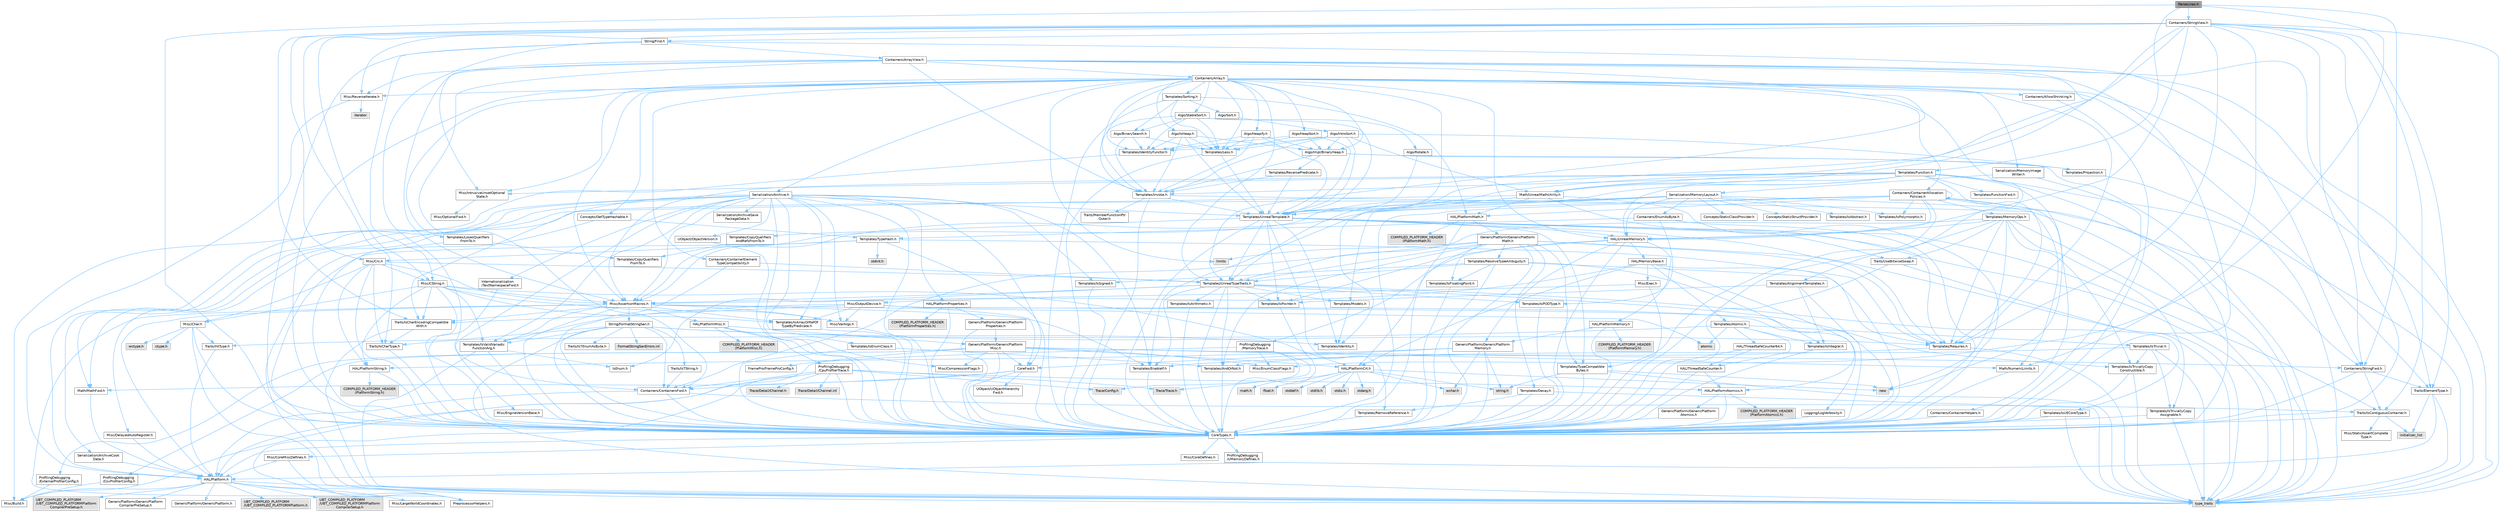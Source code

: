 digraph "ParseLines.h"
{
 // INTERACTIVE_SVG=YES
 // LATEX_PDF_SIZE
  bgcolor="transparent";
  edge [fontname=Helvetica,fontsize=10,labelfontname=Helvetica,labelfontsize=10];
  node [fontname=Helvetica,fontsize=10,shape=box,height=0.2,width=0.4];
  Node1 [id="Node000001",label="ParseLines.h",height=0.2,width=0.4,color="gray40", fillcolor="grey60", style="filled", fontcolor="black",tooltip=" "];
  Node1 -> Node2 [id="edge1_Node000001_Node000002",color="steelblue1",style="solid",tooltip=" "];
  Node2 [id="Node000002",label="Containers/StringFwd.h",height=0.2,width=0.4,color="grey40", fillcolor="white", style="filled",URL="$df/d37/StringFwd_8h.html",tooltip=" "];
  Node2 -> Node3 [id="edge2_Node000002_Node000003",color="steelblue1",style="solid",tooltip=" "];
  Node3 [id="Node000003",label="CoreTypes.h",height=0.2,width=0.4,color="grey40", fillcolor="white", style="filled",URL="$dc/dec/CoreTypes_8h.html",tooltip=" "];
  Node3 -> Node4 [id="edge3_Node000003_Node000004",color="steelblue1",style="solid",tooltip=" "];
  Node4 [id="Node000004",label="HAL/Platform.h",height=0.2,width=0.4,color="grey40", fillcolor="white", style="filled",URL="$d9/dd0/Platform_8h.html",tooltip=" "];
  Node4 -> Node5 [id="edge4_Node000004_Node000005",color="steelblue1",style="solid",tooltip=" "];
  Node5 [id="Node000005",label="Misc/Build.h",height=0.2,width=0.4,color="grey40", fillcolor="white", style="filled",URL="$d3/dbb/Build_8h.html",tooltip=" "];
  Node4 -> Node6 [id="edge5_Node000004_Node000006",color="steelblue1",style="solid",tooltip=" "];
  Node6 [id="Node000006",label="Misc/LargeWorldCoordinates.h",height=0.2,width=0.4,color="grey40", fillcolor="white", style="filled",URL="$d2/dcb/LargeWorldCoordinates_8h.html",tooltip=" "];
  Node4 -> Node7 [id="edge6_Node000004_Node000007",color="steelblue1",style="solid",tooltip=" "];
  Node7 [id="Node000007",label="type_traits",height=0.2,width=0.4,color="grey60", fillcolor="#E0E0E0", style="filled",tooltip=" "];
  Node4 -> Node8 [id="edge7_Node000004_Node000008",color="steelblue1",style="solid",tooltip=" "];
  Node8 [id="Node000008",label="PreprocessorHelpers.h",height=0.2,width=0.4,color="grey40", fillcolor="white", style="filled",URL="$db/ddb/PreprocessorHelpers_8h.html",tooltip=" "];
  Node4 -> Node9 [id="edge8_Node000004_Node000009",color="steelblue1",style="solid",tooltip=" "];
  Node9 [id="Node000009",label="UBT_COMPILED_PLATFORM\l/UBT_COMPILED_PLATFORMPlatform\lCompilerPreSetup.h",height=0.2,width=0.4,color="grey60", fillcolor="#E0E0E0", style="filled",tooltip=" "];
  Node4 -> Node10 [id="edge9_Node000004_Node000010",color="steelblue1",style="solid",tooltip=" "];
  Node10 [id="Node000010",label="GenericPlatform/GenericPlatform\lCompilerPreSetup.h",height=0.2,width=0.4,color="grey40", fillcolor="white", style="filled",URL="$d9/dc8/GenericPlatformCompilerPreSetup_8h.html",tooltip=" "];
  Node4 -> Node11 [id="edge10_Node000004_Node000011",color="steelblue1",style="solid",tooltip=" "];
  Node11 [id="Node000011",label="GenericPlatform/GenericPlatform.h",height=0.2,width=0.4,color="grey40", fillcolor="white", style="filled",URL="$d6/d84/GenericPlatform_8h.html",tooltip=" "];
  Node4 -> Node12 [id="edge11_Node000004_Node000012",color="steelblue1",style="solid",tooltip=" "];
  Node12 [id="Node000012",label="UBT_COMPILED_PLATFORM\l/UBT_COMPILED_PLATFORMPlatform.h",height=0.2,width=0.4,color="grey60", fillcolor="#E0E0E0", style="filled",tooltip=" "];
  Node4 -> Node13 [id="edge12_Node000004_Node000013",color="steelblue1",style="solid",tooltip=" "];
  Node13 [id="Node000013",label="UBT_COMPILED_PLATFORM\l/UBT_COMPILED_PLATFORMPlatform\lCompilerSetup.h",height=0.2,width=0.4,color="grey60", fillcolor="#E0E0E0", style="filled",tooltip=" "];
  Node3 -> Node14 [id="edge13_Node000003_Node000014",color="steelblue1",style="solid",tooltip=" "];
  Node14 [id="Node000014",label="ProfilingDebugging\l/UMemoryDefines.h",height=0.2,width=0.4,color="grey40", fillcolor="white", style="filled",URL="$d2/da2/UMemoryDefines_8h.html",tooltip=" "];
  Node3 -> Node15 [id="edge14_Node000003_Node000015",color="steelblue1",style="solid",tooltip=" "];
  Node15 [id="Node000015",label="Misc/CoreMiscDefines.h",height=0.2,width=0.4,color="grey40", fillcolor="white", style="filled",URL="$da/d38/CoreMiscDefines_8h.html",tooltip=" "];
  Node15 -> Node4 [id="edge15_Node000015_Node000004",color="steelblue1",style="solid",tooltip=" "];
  Node15 -> Node8 [id="edge16_Node000015_Node000008",color="steelblue1",style="solid",tooltip=" "];
  Node3 -> Node16 [id="edge17_Node000003_Node000016",color="steelblue1",style="solid",tooltip=" "];
  Node16 [id="Node000016",label="Misc/CoreDefines.h",height=0.2,width=0.4,color="grey40", fillcolor="white", style="filled",URL="$d3/dd2/CoreDefines_8h.html",tooltip=" "];
  Node2 -> Node17 [id="edge18_Node000002_Node000017",color="steelblue1",style="solid",tooltip=" "];
  Node17 [id="Node000017",label="Traits/ElementType.h",height=0.2,width=0.4,color="grey40", fillcolor="white", style="filled",URL="$d5/d4f/ElementType_8h.html",tooltip=" "];
  Node17 -> Node4 [id="edge19_Node000017_Node000004",color="steelblue1",style="solid",tooltip=" "];
  Node17 -> Node18 [id="edge20_Node000017_Node000018",color="steelblue1",style="solid",tooltip=" "];
  Node18 [id="Node000018",label="initializer_list",height=0.2,width=0.4,color="grey60", fillcolor="#E0E0E0", style="filled",tooltip=" "];
  Node17 -> Node7 [id="edge21_Node000017_Node000007",color="steelblue1",style="solid",tooltip=" "];
  Node2 -> Node19 [id="edge22_Node000002_Node000019",color="steelblue1",style="solid",tooltip=" "];
  Node19 [id="Node000019",label="Traits/IsContiguousContainer.h",height=0.2,width=0.4,color="grey40", fillcolor="white", style="filled",URL="$d5/d3c/IsContiguousContainer_8h.html",tooltip=" "];
  Node19 -> Node3 [id="edge23_Node000019_Node000003",color="steelblue1",style="solid",tooltip=" "];
  Node19 -> Node20 [id="edge24_Node000019_Node000020",color="steelblue1",style="solid",tooltip=" "];
  Node20 [id="Node000020",label="Misc/StaticAssertComplete\lType.h",height=0.2,width=0.4,color="grey40", fillcolor="white", style="filled",URL="$d5/d4e/StaticAssertCompleteType_8h.html",tooltip=" "];
  Node19 -> Node18 [id="edge25_Node000019_Node000018",color="steelblue1",style="solid",tooltip=" "];
  Node1 -> Node21 [id="edge26_Node000001_Node000021",color="steelblue1",style="solid",tooltip=" "];
  Node21 [id="Node000021",label="Containers/StringView.h",height=0.2,width=0.4,color="grey40", fillcolor="white", style="filled",URL="$dd/dea/StringView_8h.html",tooltip=" "];
  Node21 -> Node3 [id="edge27_Node000021_Node000003",color="steelblue1",style="solid",tooltip=" "];
  Node21 -> Node2 [id="edge28_Node000021_Node000002",color="steelblue1",style="solid",tooltip=" "];
  Node21 -> Node22 [id="edge29_Node000021_Node000022",color="steelblue1",style="solid",tooltip=" "];
  Node22 [id="Node000022",label="HAL/UnrealMemory.h",height=0.2,width=0.4,color="grey40", fillcolor="white", style="filled",URL="$d9/d96/UnrealMemory_8h.html",tooltip=" "];
  Node22 -> Node3 [id="edge30_Node000022_Node000003",color="steelblue1",style="solid",tooltip=" "];
  Node22 -> Node23 [id="edge31_Node000022_Node000023",color="steelblue1",style="solid",tooltip=" "];
  Node23 [id="Node000023",label="GenericPlatform/GenericPlatform\lMemory.h",height=0.2,width=0.4,color="grey40", fillcolor="white", style="filled",URL="$dd/d22/GenericPlatformMemory_8h.html",tooltip=" "];
  Node23 -> Node24 [id="edge32_Node000023_Node000024",color="steelblue1",style="solid",tooltip=" "];
  Node24 [id="Node000024",label="CoreFwd.h",height=0.2,width=0.4,color="grey40", fillcolor="white", style="filled",URL="$d1/d1e/CoreFwd_8h.html",tooltip=" "];
  Node24 -> Node3 [id="edge33_Node000024_Node000003",color="steelblue1",style="solid",tooltip=" "];
  Node24 -> Node25 [id="edge34_Node000024_Node000025",color="steelblue1",style="solid",tooltip=" "];
  Node25 [id="Node000025",label="Containers/ContainersFwd.h",height=0.2,width=0.4,color="grey40", fillcolor="white", style="filled",URL="$d4/d0a/ContainersFwd_8h.html",tooltip=" "];
  Node25 -> Node4 [id="edge35_Node000025_Node000004",color="steelblue1",style="solid",tooltip=" "];
  Node25 -> Node3 [id="edge36_Node000025_Node000003",color="steelblue1",style="solid",tooltip=" "];
  Node25 -> Node19 [id="edge37_Node000025_Node000019",color="steelblue1",style="solid",tooltip=" "];
  Node24 -> Node26 [id="edge38_Node000024_Node000026",color="steelblue1",style="solid",tooltip=" "];
  Node26 [id="Node000026",label="Math/MathFwd.h",height=0.2,width=0.4,color="grey40", fillcolor="white", style="filled",URL="$d2/d10/MathFwd_8h.html",tooltip=" "];
  Node26 -> Node4 [id="edge39_Node000026_Node000004",color="steelblue1",style="solid",tooltip=" "];
  Node24 -> Node27 [id="edge40_Node000024_Node000027",color="steelblue1",style="solid",tooltip=" "];
  Node27 [id="Node000027",label="UObject/UObjectHierarchy\lFwd.h",height=0.2,width=0.4,color="grey40", fillcolor="white", style="filled",URL="$d3/d13/UObjectHierarchyFwd_8h.html",tooltip=" "];
  Node23 -> Node3 [id="edge41_Node000023_Node000003",color="steelblue1",style="solid",tooltip=" "];
  Node23 -> Node28 [id="edge42_Node000023_Node000028",color="steelblue1",style="solid",tooltip=" "];
  Node28 [id="Node000028",label="HAL/PlatformString.h",height=0.2,width=0.4,color="grey40", fillcolor="white", style="filled",URL="$db/db5/PlatformString_8h.html",tooltip=" "];
  Node28 -> Node3 [id="edge43_Node000028_Node000003",color="steelblue1",style="solid",tooltip=" "];
  Node28 -> Node29 [id="edge44_Node000028_Node000029",color="steelblue1",style="solid",tooltip=" "];
  Node29 [id="Node000029",label="COMPILED_PLATFORM_HEADER\l(PlatformString.h)",height=0.2,width=0.4,color="grey60", fillcolor="#E0E0E0", style="filled",tooltip=" "];
  Node23 -> Node30 [id="edge45_Node000023_Node000030",color="steelblue1",style="solid",tooltip=" "];
  Node30 [id="Node000030",label="string.h",height=0.2,width=0.4,color="grey60", fillcolor="#E0E0E0", style="filled",tooltip=" "];
  Node23 -> Node31 [id="edge46_Node000023_Node000031",color="steelblue1",style="solid",tooltip=" "];
  Node31 [id="Node000031",label="wchar.h",height=0.2,width=0.4,color="grey60", fillcolor="#E0E0E0", style="filled",tooltip=" "];
  Node22 -> Node32 [id="edge47_Node000022_Node000032",color="steelblue1",style="solid",tooltip=" "];
  Node32 [id="Node000032",label="HAL/MemoryBase.h",height=0.2,width=0.4,color="grey40", fillcolor="white", style="filled",URL="$d6/d9f/MemoryBase_8h.html",tooltip=" "];
  Node32 -> Node3 [id="edge48_Node000032_Node000003",color="steelblue1",style="solid",tooltip=" "];
  Node32 -> Node33 [id="edge49_Node000032_Node000033",color="steelblue1",style="solid",tooltip=" "];
  Node33 [id="Node000033",label="HAL/PlatformAtomics.h",height=0.2,width=0.4,color="grey40", fillcolor="white", style="filled",URL="$d3/d36/PlatformAtomics_8h.html",tooltip=" "];
  Node33 -> Node3 [id="edge50_Node000033_Node000003",color="steelblue1",style="solid",tooltip=" "];
  Node33 -> Node34 [id="edge51_Node000033_Node000034",color="steelblue1",style="solid",tooltip=" "];
  Node34 [id="Node000034",label="GenericPlatform/GenericPlatform\lAtomics.h",height=0.2,width=0.4,color="grey40", fillcolor="white", style="filled",URL="$da/d72/GenericPlatformAtomics_8h.html",tooltip=" "];
  Node34 -> Node3 [id="edge52_Node000034_Node000003",color="steelblue1",style="solid",tooltip=" "];
  Node33 -> Node35 [id="edge53_Node000033_Node000035",color="steelblue1",style="solid",tooltip=" "];
  Node35 [id="Node000035",label="COMPILED_PLATFORM_HEADER\l(PlatformAtomics.h)",height=0.2,width=0.4,color="grey60", fillcolor="#E0E0E0", style="filled",tooltip=" "];
  Node32 -> Node36 [id="edge54_Node000032_Node000036",color="steelblue1",style="solid",tooltip=" "];
  Node36 [id="Node000036",label="HAL/PlatformCrt.h",height=0.2,width=0.4,color="grey40", fillcolor="white", style="filled",URL="$d8/d75/PlatformCrt_8h.html",tooltip=" "];
  Node36 -> Node37 [id="edge55_Node000036_Node000037",color="steelblue1",style="solid",tooltip=" "];
  Node37 [id="Node000037",label="new",height=0.2,width=0.4,color="grey60", fillcolor="#E0E0E0", style="filled",tooltip=" "];
  Node36 -> Node31 [id="edge56_Node000036_Node000031",color="steelblue1",style="solid",tooltip=" "];
  Node36 -> Node38 [id="edge57_Node000036_Node000038",color="steelblue1",style="solid",tooltip=" "];
  Node38 [id="Node000038",label="stddef.h",height=0.2,width=0.4,color="grey60", fillcolor="#E0E0E0", style="filled",tooltip=" "];
  Node36 -> Node39 [id="edge58_Node000036_Node000039",color="steelblue1",style="solid",tooltip=" "];
  Node39 [id="Node000039",label="stdlib.h",height=0.2,width=0.4,color="grey60", fillcolor="#E0E0E0", style="filled",tooltip=" "];
  Node36 -> Node40 [id="edge59_Node000036_Node000040",color="steelblue1",style="solid",tooltip=" "];
  Node40 [id="Node000040",label="stdio.h",height=0.2,width=0.4,color="grey60", fillcolor="#E0E0E0", style="filled",tooltip=" "];
  Node36 -> Node41 [id="edge60_Node000036_Node000041",color="steelblue1",style="solid",tooltip=" "];
  Node41 [id="Node000041",label="stdarg.h",height=0.2,width=0.4,color="grey60", fillcolor="#E0E0E0", style="filled",tooltip=" "];
  Node36 -> Node42 [id="edge61_Node000036_Node000042",color="steelblue1",style="solid",tooltip=" "];
  Node42 [id="Node000042",label="math.h",height=0.2,width=0.4,color="grey60", fillcolor="#E0E0E0", style="filled",tooltip=" "];
  Node36 -> Node43 [id="edge62_Node000036_Node000043",color="steelblue1",style="solid",tooltip=" "];
  Node43 [id="Node000043",label="float.h",height=0.2,width=0.4,color="grey60", fillcolor="#E0E0E0", style="filled",tooltip=" "];
  Node36 -> Node30 [id="edge63_Node000036_Node000030",color="steelblue1",style="solid",tooltip=" "];
  Node32 -> Node44 [id="edge64_Node000032_Node000044",color="steelblue1",style="solid",tooltip=" "];
  Node44 [id="Node000044",label="Misc/Exec.h",height=0.2,width=0.4,color="grey40", fillcolor="white", style="filled",URL="$de/ddb/Exec_8h.html",tooltip=" "];
  Node44 -> Node3 [id="edge65_Node000044_Node000003",color="steelblue1",style="solid",tooltip=" "];
  Node44 -> Node45 [id="edge66_Node000044_Node000045",color="steelblue1",style="solid",tooltip=" "];
  Node45 [id="Node000045",label="Misc/AssertionMacros.h",height=0.2,width=0.4,color="grey40", fillcolor="white", style="filled",URL="$d0/dfa/AssertionMacros_8h.html",tooltip=" "];
  Node45 -> Node3 [id="edge67_Node000045_Node000003",color="steelblue1",style="solid",tooltip=" "];
  Node45 -> Node4 [id="edge68_Node000045_Node000004",color="steelblue1",style="solid",tooltip=" "];
  Node45 -> Node46 [id="edge69_Node000045_Node000046",color="steelblue1",style="solid",tooltip=" "];
  Node46 [id="Node000046",label="HAL/PlatformMisc.h",height=0.2,width=0.4,color="grey40", fillcolor="white", style="filled",URL="$d0/df5/PlatformMisc_8h.html",tooltip=" "];
  Node46 -> Node3 [id="edge70_Node000046_Node000003",color="steelblue1",style="solid",tooltip=" "];
  Node46 -> Node47 [id="edge71_Node000046_Node000047",color="steelblue1",style="solid",tooltip=" "];
  Node47 [id="Node000047",label="GenericPlatform/GenericPlatform\lMisc.h",height=0.2,width=0.4,color="grey40", fillcolor="white", style="filled",URL="$db/d9a/GenericPlatformMisc_8h.html",tooltip=" "];
  Node47 -> Node2 [id="edge72_Node000047_Node000002",color="steelblue1",style="solid",tooltip=" "];
  Node47 -> Node24 [id="edge73_Node000047_Node000024",color="steelblue1",style="solid",tooltip=" "];
  Node47 -> Node3 [id="edge74_Node000047_Node000003",color="steelblue1",style="solid",tooltip=" "];
  Node47 -> Node48 [id="edge75_Node000047_Node000048",color="steelblue1",style="solid",tooltip=" "];
  Node48 [id="Node000048",label="FramePro/FrameProConfig.h",height=0.2,width=0.4,color="grey40", fillcolor="white", style="filled",URL="$d7/d90/FrameProConfig_8h.html",tooltip=" "];
  Node47 -> Node36 [id="edge76_Node000047_Node000036",color="steelblue1",style="solid",tooltip=" "];
  Node47 -> Node49 [id="edge77_Node000047_Node000049",color="steelblue1",style="solid",tooltip=" "];
  Node49 [id="Node000049",label="Math/NumericLimits.h",height=0.2,width=0.4,color="grey40", fillcolor="white", style="filled",URL="$df/d1b/NumericLimits_8h.html",tooltip=" "];
  Node49 -> Node3 [id="edge78_Node000049_Node000003",color="steelblue1",style="solid",tooltip=" "];
  Node47 -> Node50 [id="edge79_Node000047_Node000050",color="steelblue1",style="solid",tooltip=" "];
  Node50 [id="Node000050",label="Misc/CompressionFlags.h",height=0.2,width=0.4,color="grey40", fillcolor="white", style="filled",URL="$d9/d76/CompressionFlags_8h.html",tooltip=" "];
  Node47 -> Node51 [id="edge80_Node000047_Node000051",color="steelblue1",style="solid",tooltip=" "];
  Node51 [id="Node000051",label="Misc/EnumClassFlags.h",height=0.2,width=0.4,color="grey40", fillcolor="white", style="filled",URL="$d8/de7/EnumClassFlags_8h.html",tooltip=" "];
  Node47 -> Node52 [id="edge81_Node000047_Node000052",color="steelblue1",style="solid",tooltip=" "];
  Node52 [id="Node000052",label="ProfilingDebugging\l/CsvProfilerConfig.h",height=0.2,width=0.4,color="grey40", fillcolor="white", style="filled",URL="$d3/d88/CsvProfilerConfig_8h.html",tooltip=" "];
  Node52 -> Node5 [id="edge82_Node000052_Node000005",color="steelblue1",style="solid",tooltip=" "];
  Node47 -> Node53 [id="edge83_Node000047_Node000053",color="steelblue1",style="solid",tooltip=" "];
  Node53 [id="Node000053",label="ProfilingDebugging\l/ExternalProfilerConfig.h",height=0.2,width=0.4,color="grey40", fillcolor="white", style="filled",URL="$d3/dbb/ExternalProfilerConfig_8h.html",tooltip=" "];
  Node53 -> Node5 [id="edge84_Node000053_Node000005",color="steelblue1",style="solid",tooltip=" "];
  Node46 -> Node54 [id="edge85_Node000046_Node000054",color="steelblue1",style="solid",tooltip=" "];
  Node54 [id="Node000054",label="COMPILED_PLATFORM_HEADER\l(PlatformMisc.h)",height=0.2,width=0.4,color="grey60", fillcolor="#E0E0E0", style="filled",tooltip=" "];
  Node46 -> Node55 [id="edge86_Node000046_Node000055",color="steelblue1",style="solid",tooltip=" "];
  Node55 [id="Node000055",label="ProfilingDebugging\l/CpuProfilerTrace.h",height=0.2,width=0.4,color="grey40", fillcolor="white", style="filled",URL="$da/dcb/CpuProfilerTrace_8h.html",tooltip=" "];
  Node55 -> Node3 [id="edge87_Node000055_Node000003",color="steelblue1",style="solid",tooltip=" "];
  Node55 -> Node25 [id="edge88_Node000055_Node000025",color="steelblue1",style="solid",tooltip=" "];
  Node55 -> Node33 [id="edge89_Node000055_Node000033",color="steelblue1",style="solid",tooltip=" "];
  Node55 -> Node8 [id="edge90_Node000055_Node000008",color="steelblue1",style="solid",tooltip=" "];
  Node55 -> Node5 [id="edge91_Node000055_Node000005",color="steelblue1",style="solid",tooltip=" "];
  Node55 -> Node56 [id="edge92_Node000055_Node000056",color="steelblue1",style="solid",tooltip=" "];
  Node56 [id="Node000056",label="Trace/Config.h",height=0.2,width=0.4,color="grey60", fillcolor="#E0E0E0", style="filled",tooltip=" "];
  Node55 -> Node57 [id="edge93_Node000055_Node000057",color="steelblue1",style="solid",tooltip=" "];
  Node57 [id="Node000057",label="Trace/Detail/Channel.h",height=0.2,width=0.4,color="grey60", fillcolor="#E0E0E0", style="filled",tooltip=" "];
  Node55 -> Node58 [id="edge94_Node000055_Node000058",color="steelblue1",style="solid",tooltip=" "];
  Node58 [id="Node000058",label="Trace/Detail/Channel.inl",height=0.2,width=0.4,color="grey60", fillcolor="#E0E0E0", style="filled",tooltip=" "];
  Node55 -> Node59 [id="edge95_Node000055_Node000059",color="steelblue1",style="solid",tooltip=" "];
  Node59 [id="Node000059",label="Trace/Trace.h",height=0.2,width=0.4,color="grey60", fillcolor="#E0E0E0", style="filled",tooltip=" "];
  Node45 -> Node8 [id="edge96_Node000045_Node000008",color="steelblue1",style="solid",tooltip=" "];
  Node45 -> Node60 [id="edge97_Node000045_Node000060",color="steelblue1",style="solid",tooltip=" "];
  Node60 [id="Node000060",label="Templates/EnableIf.h",height=0.2,width=0.4,color="grey40", fillcolor="white", style="filled",URL="$d7/d60/EnableIf_8h.html",tooltip=" "];
  Node60 -> Node3 [id="edge98_Node000060_Node000003",color="steelblue1",style="solid",tooltip=" "];
  Node45 -> Node61 [id="edge99_Node000045_Node000061",color="steelblue1",style="solid",tooltip=" "];
  Node61 [id="Node000061",label="Templates/IsArrayOrRefOf\lTypeByPredicate.h",height=0.2,width=0.4,color="grey40", fillcolor="white", style="filled",URL="$d6/da1/IsArrayOrRefOfTypeByPredicate_8h.html",tooltip=" "];
  Node61 -> Node3 [id="edge100_Node000061_Node000003",color="steelblue1",style="solid",tooltip=" "];
  Node45 -> Node62 [id="edge101_Node000045_Node000062",color="steelblue1",style="solid",tooltip=" "];
  Node62 [id="Node000062",label="Templates/IsValidVariadic\lFunctionArg.h",height=0.2,width=0.4,color="grey40", fillcolor="white", style="filled",URL="$d0/dc8/IsValidVariadicFunctionArg_8h.html",tooltip=" "];
  Node62 -> Node3 [id="edge102_Node000062_Node000003",color="steelblue1",style="solid",tooltip=" "];
  Node62 -> Node63 [id="edge103_Node000062_Node000063",color="steelblue1",style="solid",tooltip=" "];
  Node63 [id="Node000063",label="IsEnum.h",height=0.2,width=0.4,color="grey40", fillcolor="white", style="filled",URL="$d4/de5/IsEnum_8h.html",tooltip=" "];
  Node62 -> Node7 [id="edge104_Node000062_Node000007",color="steelblue1",style="solid",tooltip=" "];
  Node45 -> Node64 [id="edge105_Node000045_Node000064",color="steelblue1",style="solid",tooltip=" "];
  Node64 [id="Node000064",label="Traits/IsCharEncodingCompatible\lWith.h",height=0.2,width=0.4,color="grey40", fillcolor="white", style="filled",URL="$df/dd1/IsCharEncodingCompatibleWith_8h.html",tooltip=" "];
  Node64 -> Node7 [id="edge106_Node000064_Node000007",color="steelblue1",style="solid",tooltip=" "];
  Node64 -> Node65 [id="edge107_Node000064_Node000065",color="steelblue1",style="solid",tooltip=" "];
  Node65 [id="Node000065",label="Traits/IsCharType.h",height=0.2,width=0.4,color="grey40", fillcolor="white", style="filled",URL="$db/d51/IsCharType_8h.html",tooltip=" "];
  Node65 -> Node3 [id="edge108_Node000065_Node000003",color="steelblue1",style="solid",tooltip=" "];
  Node45 -> Node66 [id="edge109_Node000045_Node000066",color="steelblue1",style="solid",tooltip=" "];
  Node66 [id="Node000066",label="Misc/VarArgs.h",height=0.2,width=0.4,color="grey40", fillcolor="white", style="filled",URL="$d5/d6f/VarArgs_8h.html",tooltip=" "];
  Node66 -> Node3 [id="edge110_Node000066_Node000003",color="steelblue1",style="solid",tooltip=" "];
  Node45 -> Node67 [id="edge111_Node000045_Node000067",color="steelblue1",style="solid",tooltip=" "];
  Node67 [id="Node000067",label="String/FormatStringSan.h",height=0.2,width=0.4,color="grey40", fillcolor="white", style="filled",URL="$d3/d8b/FormatStringSan_8h.html",tooltip=" "];
  Node67 -> Node7 [id="edge112_Node000067_Node000007",color="steelblue1",style="solid",tooltip=" "];
  Node67 -> Node3 [id="edge113_Node000067_Node000003",color="steelblue1",style="solid",tooltip=" "];
  Node67 -> Node68 [id="edge114_Node000067_Node000068",color="steelblue1",style="solid",tooltip=" "];
  Node68 [id="Node000068",label="Templates/Requires.h",height=0.2,width=0.4,color="grey40", fillcolor="white", style="filled",URL="$dc/d96/Requires_8h.html",tooltip=" "];
  Node68 -> Node60 [id="edge115_Node000068_Node000060",color="steelblue1",style="solid",tooltip=" "];
  Node68 -> Node7 [id="edge116_Node000068_Node000007",color="steelblue1",style="solid",tooltip=" "];
  Node67 -> Node69 [id="edge117_Node000067_Node000069",color="steelblue1",style="solid",tooltip=" "];
  Node69 [id="Node000069",label="Templates/Identity.h",height=0.2,width=0.4,color="grey40", fillcolor="white", style="filled",URL="$d0/dd5/Identity_8h.html",tooltip=" "];
  Node67 -> Node62 [id="edge118_Node000067_Node000062",color="steelblue1",style="solid",tooltip=" "];
  Node67 -> Node65 [id="edge119_Node000067_Node000065",color="steelblue1",style="solid",tooltip=" "];
  Node67 -> Node70 [id="edge120_Node000067_Node000070",color="steelblue1",style="solid",tooltip=" "];
  Node70 [id="Node000070",label="Traits/IsTEnumAsByte.h",height=0.2,width=0.4,color="grey40", fillcolor="white", style="filled",URL="$d1/de6/IsTEnumAsByte_8h.html",tooltip=" "];
  Node67 -> Node71 [id="edge121_Node000067_Node000071",color="steelblue1",style="solid",tooltip=" "];
  Node71 [id="Node000071",label="Traits/IsTString.h",height=0.2,width=0.4,color="grey40", fillcolor="white", style="filled",URL="$d0/df8/IsTString_8h.html",tooltip=" "];
  Node71 -> Node25 [id="edge122_Node000071_Node000025",color="steelblue1",style="solid",tooltip=" "];
  Node67 -> Node25 [id="edge123_Node000067_Node000025",color="steelblue1",style="solid",tooltip=" "];
  Node67 -> Node72 [id="edge124_Node000067_Node000072",color="steelblue1",style="solid",tooltip=" "];
  Node72 [id="Node000072",label="FormatStringSanErrors.inl",height=0.2,width=0.4,color="grey60", fillcolor="#E0E0E0", style="filled",tooltip=" "];
  Node45 -> Node73 [id="edge125_Node000045_Node000073",color="steelblue1",style="solid",tooltip=" "];
  Node73 [id="Node000073",label="atomic",height=0.2,width=0.4,color="grey60", fillcolor="#E0E0E0", style="filled",tooltip=" "];
  Node32 -> Node74 [id="edge126_Node000032_Node000074",color="steelblue1",style="solid",tooltip=" "];
  Node74 [id="Node000074",label="Misc/OutputDevice.h",height=0.2,width=0.4,color="grey40", fillcolor="white", style="filled",URL="$d7/d32/OutputDevice_8h.html",tooltip=" "];
  Node74 -> Node24 [id="edge127_Node000074_Node000024",color="steelblue1",style="solid",tooltip=" "];
  Node74 -> Node3 [id="edge128_Node000074_Node000003",color="steelblue1",style="solid",tooltip=" "];
  Node74 -> Node75 [id="edge129_Node000074_Node000075",color="steelblue1",style="solid",tooltip=" "];
  Node75 [id="Node000075",label="Logging/LogVerbosity.h",height=0.2,width=0.4,color="grey40", fillcolor="white", style="filled",URL="$d2/d8f/LogVerbosity_8h.html",tooltip=" "];
  Node75 -> Node3 [id="edge130_Node000075_Node000003",color="steelblue1",style="solid",tooltip=" "];
  Node74 -> Node66 [id="edge131_Node000074_Node000066",color="steelblue1",style="solid",tooltip=" "];
  Node74 -> Node61 [id="edge132_Node000074_Node000061",color="steelblue1",style="solid",tooltip=" "];
  Node74 -> Node62 [id="edge133_Node000074_Node000062",color="steelblue1",style="solid",tooltip=" "];
  Node74 -> Node64 [id="edge134_Node000074_Node000064",color="steelblue1",style="solid",tooltip=" "];
  Node32 -> Node76 [id="edge135_Node000032_Node000076",color="steelblue1",style="solid",tooltip=" "];
  Node76 [id="Node000076",label="Templates/Atomic.h",height=0.2,width=0.4,color="grey40", fillcolor="white", style="filled",URL="$d3/d91/Atomic_8h.html",tooltip=" "];
  Node76 -> Node77 [id="edge136_Node000076_Node000077",color="steelblue1",style="solid",tooltip=" "];
  Node77 [id="Node000077",label="HAL/ThreadSafeCounter.h",height=0.2,width=0.4,color="grey40", fillcolor="white", style="filled",URL="$dc/dc9/ThreadSafeCounter_8h.html",tooltip=" "];
  Node77 -> Node3 [id="edge137_Node000077_Node000003",color="steelblue1",style="solid",tooltip=" "];
  Node77 -> Node33 [id="edge138_Node000077_Node000033",color="steelblue1",style="solid",tooltip=" "];
  Node76 -> Node78 [id="edge139_Node000076_Node000078",color="steelblue1",style="solid",tooltip=" "];
  Node78 [id="Node000078",label="HAL/ThreadSafeCounter64.h",height=0.2,width=0.4,color="grey40", fillcolor="white", style="filled",URL="$d0/d12/ThreadSafeCounter64_8h.html",tooltip=" "];
  Node78 -> Node3 [id="edge140_Node000078_Node000003",color="steelblue1",style="solid",tooltip=" "];
  Node78 -> Node77 [id="edge141_Node000078_Node000077",color="steelblue1",style="solid",tooltip=" "];
  Node76 -> Node79 [id="edge142_Node000076_Node000079",color="steelblue1",style="solid",tooltip=" "];
  Node79 [id="Node000079",label="Templates/IsIntegral.h",height=0.2,width=0.4,color="grey40", fillcolor="white", style="filled",URL="$da/d64/IsIntegral_8h.html",tooltip=" "];
  Node79 -> Node3 [id="edge143_Node000079_Node000003",color="steelblue1",style="solid",tooltip=" "];
  Node76 -> Node80 [id="edge144_Node000076_Node000080",color="steelblue1",style="solid",tooltip=" "];
  Node80 [id="Node000080",label="Templates/IsTrivial.h",height=0.2,width=0.4,color="grey40", fillcolor="white", style="filled",URL="$da/d4c/IsTrivial_8h.html",tooltip=" "];
  Node80 -> Node81 [id="edge145_Node000080_Node000081",color="steelblue1",style="solid",tooltip=" "];
  Node81 [id="Node000081",label="Templates/AndOrNot.h",height=0.2,width=0.4,color="grey40", fillcolor="white", style="filled",URL="$db/d0a/AndOrNot_8h.html",tooltip=" "];
  Node81 -> Node3 [id="edge146_Node000081_Node000003",color="steelblue1",style="solid",tooltip=" "];
  Node80 -> Node82 [id="edge147_Node000080_Node000082",color="steelblue1",style="solid",tooltip=" "];
  Node82 [id="Node000082",label="Templates/IsTriviallyCopy\lConstructible.h",height=0.2,width=0.4,color="grey40", fillcolor="white", style="filled",URL="$d3/d78/IsTriviallyCopyConstructible_8h.html",tooltip=" "];
  Node82 -> Node3 [id="edge148_Node000082_Node000003",color="steelblue1",style="solid",tooltip=" "];
  Node82 -> Node7 [id="edge149_Node000082_Node000007",color="steelblue1",style="solid",tooltip=" "];
  Node80 -> Node83 [id="edge150_Node000080_Node000083",color="steelblue1",style="solid",tooltip=" "];
  Node83 [id="Node000083",label="Templates/IsTriviallyCopy\lAssignable.h",height=0.2,width=0.4,color="grey40", fillcolor="white", style="filled",URL="$d2/df2/IsTriviallyCopyAssignable_8h.html",tooltip=" "];
  Node83 -> Node3 [id="edge151_Node000083_Node000003",color="steelblue1",style="solid",tooltip=" "];
  Node83 -> Node7 [id="edge152_Node000083_Node000007",color="steelblue1",style="solid",tooltip=" "];
  Node80 -> Node7 [id="edge153_Node000080_Node000007",color="steelblue1",style="solid",tooltip=" "];
  Node76 -> Node84 [id="edge154_Node000076_Node000084",color="steelblue1",style="solid",tooltip=" "];
  Node84 [id="Node000084",label="Traits/IntType.h",height=0.2,width=0.4,color="grey40", fillcolor="white", style="filled",URL="$d7/deb/IntType_8h.html",tooltip=" "];
  Node84 -> Node4 [id="edge155_Node000084_Node000004",color="steelblue1",style="solid",tooltip=" "];
  Node76 -> Node73 [id="edge156_Node000076_Node000073",color="steelblue1",style="solid",tooltip=" "];
  Node22 -> Node85 [id="edge157_Node000022_Node000085",color="steelblue1",style="solid",tooltip=" "];
  Node85 [id="Node000085",label="HAL/PlatformMemory.h",height=0.2,width=0.4,color="grey40", fillcolor="white", style="filled",URL="$de/d68/PlatformMemory_8h.html",tooltip=" "];
  Node85 -> Node3 [id="edge158_Node000085_Node000003",color="steelblue1",style="solid",tooltip=" "];
  Node85 -> Node23 [id="edge159_Node000085_Node000023",color="steelblue1",style="solid",tooltip=" "];
  Node85 -> Node86 [id="edge160_Node000085_Node000086",color="steelblue1",style="solid",tooltip=" "];
  Node86 [id="Node000086",label="COMPILED_PLATFORM_HEADER\l(PlatformMemory.h)",height=0.2,width=0.4,color="grey60", fillcolor="#E0E0E0", style="filled",tooltip=" "];
  Node22 -> Node87 [id="edge161_Node000022_Node000087",color="steelblue1",style="solid",tooltip=" "];
  Node87 [id="Node000087",label="ProfilingDebugging\l/MemoryTrace.h",height=0.2,width=0.4,color="grey40", fillcolor="white", style="filled",URL="$da/dd7/MemoryTrace_8h.html",tooltip=" "];
  Node87 -> Node4 [id="edge162_Node000087_Node000004",color="steelblue1",style="solid",tooltip=" "];
  Node87 -> Node51 [id="edge163_Node000087_Node000051",color="steelblue1",style="solid",tooltip=" "];
  Node87 -> Node56 [id="edge164_Node000087_Node000056",color="steelblue1",style="solid",tooltip=" "];
  Node87 -> Node59 [id="edge165_Node000087_Node000059",color="steelblue1",style="solid",tooltip=" "];
  Node22 -> Node88 [id="edge166_Node000022_Node000088",color="steelblue1",style="solid",tooltip=" "];
  Node88 [id="Node000088",label="Templates/IsPointer.h",height=0.2,width=0.4,color="grey40", fillcolor="white", style="filled",URL="$d7/d05/IsPointer_8h.html",tooltip=" "];
  Node88 -> Node3 [id="edge167_Node000088_Node000003",color="steelblue1",style="solid",tooltip=" "];
  Node21 -> Node49 [id="edge168_Node000021_Node000049",color="steelblue1",style="solid",tooltip=" "];
  Node21 -> Node89 [id="edge169_Node000021_Node000089",color="steelblue1",style="solid",tooltip=" "];
  Node89 [id="Node000089",label="Math/UnrealMathUtility.h",height=0.2,width=0.4,color="grey40", fillcolor="white", style="filled",URL="$db/db8/UnrealMathUtility_8h.html",tooltip=" "];
  Node89 -> Node3 [id="edge170_Node000089_Node000003",color="steelblue1",style="solid",tooltip=" "];
  Node89 -> Node45 [id="edge171_Node000089_Node000045",color="steelblue1",style="solid",tooltip=" "];
  Node89 -> Node90 [id="edge172_Node000089_Node000090",color="steelblue1",style="solid",tooltip=" "];
  Node90 [id="Node000090",label="HAL/PlatformMath.h",height=0.2,width=0.4,color="grey40", fillcolor="white", style="filled",URL="$dc/d53/PlatformMath_8h.html",tooltip=" "];
  Node90 -> Node3 [id="edge173_Node000090_Node000003",color="steelblue1",style="solid",tooltip=" "];
  Node90 -> Node91 [id="edge174_Node000090_Node000091",color="steelblue1",style="solid",tooltip=" "];
  Node91 [id="Node000091",label="GenericPlatform/GenericPlatform\lMath.h",height=0.2,width=0.4,color="grey40", fillcolor="white", style="filled",URL="$d5/d79/GenericPlatformMath_8h.html",tooltip=" "];
  Node91 -> Node3 [id="edge175_Node000091_Node000003",color="steelblue1",style="solid",tooltip=" "];
  Node91 -> Node25 [id="edge176_Node000091_Node000025",color="steelblue1",style="solid",tooltip=" "];
  Node91 -> Node36 [id="edge177_Node000091_Node000036",color="steelblue1",style="solid",tooltip=" "];
  Node91 -> Node81 [id="edge178_Node000091_Node000081",color="steelblue1",style="solid",tooltip=" "];
  Node91 -> Node92 [id="edge179_Node000091_Node000092",color="steelblue1",style="solid",tooltip=" "];
  Node92 [id="Node000092",label="Templates/Decay.h",height=0.2,width=0.4,color="grey40", fillcolor="white", style="filled",URL="$dd/d0f/Decay_8h.html",tooltip=" "];
  Node92 -> Node3 [id="edge180_Node000092_Node000003",color="steelblue1",style="solid",tooltip=" "];
  Node92 -> Node93 [id="edge181_Node000092_Node000093",color="steelblue1",style="solid",tooltip=" "];
  Node93 [id="Node000093",label="Templates/RemoveReference.h",height=0.2,width=0.4,color="grey40", fillcolor="white", style="filled",URL="$da/dbe/RemoveReference_8h.html",tooltip=" "];
  Node93 -> Node3 [id="edge182_Node000093_Node000003",color="steelblue1",style="solid",tooltip=" "];
  Node92 -> Node7 [id="edge183_Node000092_Node000007",color="steelblue1",style="solid",tooltip=" "];
  Node91 -> Node94 [id="edge184_Node000091_Node000094",color="steelblue1",style="solid",tooltip=" "];
  Node94 [id="Node000094",label="Templates/IsFloatingPoint.h",height=0.2,width=0.4,color="grey40", fillcolor="white", style="filled",URL="$d3/d11/IsFloatingPoint_8h.html",tooltip=" "];
  Node94 -> Node3 [id="edge185_Node000094_Node000003",color="steelblue1",style="solid",tooltip=" "];
  Node91 -> Node95 [id="edge186_Node000091_Node000095",color="steelblue1",style="solid",tooltip=" "];
  Node95 [id="Node000095",label="Templates/UnrealTypeTraits.h",height=0.2,width=0.4,color="grey40", fillcolor="white", style="filled",URL="$d2/d2d/UnrealTypeTraits_8h.html",tooltip=" "];
  Node95 -> Node3 [id="edge187_Node000095_Node000003",color="steelblue1",style="solid",tooltip=" "];
  Node95 -> Node88 [id="edge188_Node000095_Node000088",color="steelblue1",style="solid",tooltip=" "];
  Node95 -> Node45 [id="edge189_Node000095_Node000045",color="steelblue1",style="solid",tooltip=" "];
  Node95 -> Node81 [id="edge190_Node000095_Node000081",color="steelblue1",style="solid",tooltip=" "];
  Node95 -> Node60 [id="edge191_Node000095_Node000060",color="steelblue1",style="solid",tooltip=" "];
  Node95 -> Node96 [id="edge192_Node000095_Node000096",color="steelblue1",style="solid",tooltip=" "];
  Node96 [id="Node000096",label="Templates/IsArithmetic.h",height=0.2,width=0.4,color="grey40", fillcolor="white", style="filled",URL="$d2/d5d/IsArithmetic_8h.html",tooltip=" "];
  Node96 -> Node3 [id="edge193_Node000096_Node000003",color="steelblue1",style="solid",tooltip=" "];
  Node95 -> Node63 [id="edge194_Node000095_Node000063",color="steelblue1",style="solid",tooltip=" "];
  Node95 -> Node97 [id="edge195_Node000095_Node000097",color="steelblue1",style="solid",tooltip=" "];
  Node97 [id="Node000097",label="Templates/Models.h",height=0.2,width=0.4,color="grey40", fillcolor="white", style="filled",URL="$d3/d0c/Models_8h.html",tooltip=" "];
  Node97 -> Node69 [id="edge196_Node000097_Node000069",color="steelblue1",style="solid",tooltip=" "];
  Node95 -> Node98 [id="edge197_Node000095_Node000098",color="steelblue1",style="solid",tooltip=" "];
  Node98 [id="Node000098",label="Templates/IsPODType.h",height=0.2,width=0.4,color="grey40", fillcolor="white", style="filled",URL="$d7/db1/IsPODType_8h.html",tooltip=" "];
  Node98 -> Node3 [id="edge198_Node000098_Node000003",color="steelblue1",style="solid",tooltip=" "];
  Node95 -> Node99 [id="edge199_Node000095_Node000099",color="steelblue1",style="solid",tooltip=" "];
  Node99 [id="Node000099",label="Templates/IsUECoreType.h",height=0.2,width=0.4,color="grey40", fillcolor="white", style="filled",URL="$d1/db8/IsUECoreType_8h.html",tooltip=" "];
  Node99 -> Node3 [id="edge200_Node000099_Node000003",color="steelblue1",style="solid",tooltip=" "];
  Node99 -> Node7 [id="edge201_Node000099_Node000007",color="steelblue1",style="solid",tooltip=" "];
  Node95 -> Node82 [id="edge202_Node000095_Node000082",color="steelblue1",style="solid",tooltip=" "];
  Node91 -> Node68 [id="edge203_Node000091_Node000068",color="steelblue1",style="solid",tooltip=" "];
  Node91 -> Node100 [id="edge204_Node000091_Node000100",color="steelblue1",style="solid",tooltip=" "];
  Node100 [id="Node000100",label="Templates/ResolveTypeAmbiguity.h",height=0.2,width=0.4,color="grey40", fillcolor="white", style="filled",URL="$df/d1f/ResolveTypeAmbiguity_8h.html",tooltip=" "];
  Node100 -> Node3 [id="edge205_Node000100_Node000003",color="steelblue1",style="solid",tooltip=" "];
  Node100 -> Node94 [id="edge206_Node000100_Node000094",color="steelblue1",style="solid",tooltip=" "];
  Node100 -> Node95 [id="edge207_Node000100_Node000095",color="steelblue1",style="solid",tooltip=" "];
  Node100 -> Node101 [id="edge208_Node000100_Node000101",color="steelblue1",style="solid",tooltip=" "];
  Node101 [id="Node000101",label="Templates/IsSigned.h",height=0.2,width=0.4,color="grey40", fillcolor="white", style="filled",URL="$d8/dd8/IsSigned_8h.html",tooltip=" "];
  Node101 -> Node3 [id="edge209_Node000101_Node000003",color="steelblue1",style="solid",tooltip=" "];
  Node100 -> Node79 [id="edge210_Node000100_Node000079",color="steelblue1",style="solid",tooltip=" "];
  Node100 -> Node68 [id="edge211_Node000100_Node000068",color="steelblue1",style="solid",tooltip=" "];
  Node91 -> Node102 [id="edge212_Node000091_Node000102",color="steelblue1",style="solid",tooltip=" "];
  Node102 [id="Node000102",label="Templates/TypeCompatible\lBytes.h",height=0.2,width=0.4,color="grey40", fillcolor="white", style="filled",URL="$df/d0a/TypeCompatibleBytes_8h.html",tooltip=" "];
  Node102 -> Node3 [id="edge213_Node000102_Node000003",color="steelblue1",style="solid",tooltip=" "];
  Node102 -> Node30 [id="edge214_Node000102_Node000030",color="steelblue1",style="solid",tooltip=" "];
  Node102 -> Node37 [id="edge215_Node000102_Node000037",color="steelblue1",style="solid",tooltip=" "];
  Node102 -> Node7 [id="edge216_Node000102_Node000007",color="steelblue1",style="solid",tooltip=" "];
  Node91 -> Node103 [id="edge217_Node000091_Node000103",color="steelblue1",style="solid",tooltip=" "];
  Node103 [id="Node000103",label="limits",height=0.2,width=0.4,color="grey60", fillcolor="#E0E0E0", style="filled",tooltip=" "];
  Node91 -> Node7 [id="edge218_Node000091_Node000007",color="steelblue1",style="solid",tooltip=" "];
  Node90 -> Node104 [id="edge219_Node000090_Node000104",color="steelblue1",style="solid",tooltip=" "];
  Node104 [id="Node000104",label="COMPILED_PLATFORM_HEADER\l(PlatformMath.h)",height=0.2,width=0.4,color="grey60", fillcolor="#E0E0E0", style="filled",tooltip=" "];
  Node89 -> Node26 [id="edge220_Node000089_Node000026",color="steelblue1",style="solid",tooltip=" "];
  Node89 -> Node69 [id="edge221_Node000089_Node000069",color="steelblue1",style="solid",tooltip=" "];
  Node89 -> Node68 [id="edge222_Node000089_Node000068",color="steelblue1",style="solid",tooltip=" "];
  Node21 -> Node105 [id="edge223_Node000021_Node000105",color="steelblue1",style="solid",tooltip=" "];
  Node105 [id="Node000105",label="Misc/Crc.h",height=0.2,width=0.4,color="grey40", fillcolor="white", style="filled",URL="$d4/dd2/Crc_8h.html",tooltip=" "];
  Node105 -> Node3 [id="edge224_Node000105_Node000003",color="steelblue1",style="solid",tooltip=" "];
  Node105 -> Node28 [id="edge225_Node000105_Node000028",color="steelblue1",style="solid",tooltip=" "];
  Node105 -> Node45 [id="edge226_Node000105_Node000045",color="steelblue1",style="solid",tooltip=" "];
  Node105 -> Node106 [id="edge227_Node000105_Node000106",color="steelblue1",style="solid",tooltip=" "];
  Node106 [id="Node000106",label="Misc/CString.h",height=0.2,width=0.4,color="grey40", fillcolor="white", style="filled",URL="$d2/d49/CString_8h.html",tooltip=" "];
  Node106 -> Node3 [id="edge228_Node000106_Node000003",color="steelblue1",style="solid",tooltip=" "];
  Node106 -> Node36 [id="edge229_Node000106_Node000036",color="steelblue1",style="solid",tooltip=" "];
  Node106 -> Node28 [id="edge230_Node000106_Node000028",color="steelblue1",style="solid",tooltip=" "];
  Node106 -> Node45 [id="edge231_Node000106_Node000045",color="steelblue1",style="solid",tooltip=" "];
  Node106 -> Node107 [id="edge232_Node000106_Node000107",color="steelblue1",style="solid",tooltip=" "];
  Node107 [id="Node000107",label="Misc/Char.h",height=0.2,width=0.4,color="grey40", fillcolor="white", style="filled",URL="$d0/d58/Char_8h.html",tooltip=" "];
  Node107 -> Node3 [id="edge233_Node000107_Node000003",color="steelblue1",style="solid",tooltip=" "];
  Node107 -> Node84 [id="edge234_Node000107_Node000084",color="steelblue1",style="solid",tooltip=" "];
  Node107 -> Node108 [id="edge235_Node000107_Node000108",color="steelblue1",style="solid",tooltip=" "];
  Node108 [id="Node000108",label="ctype.h",height=0.2,width=0.4,color="grey60", fillcolor="#E0E0E0", style="filled",tooltip=" "];
  Node107 -> Node109 [id="edge236_Node000107_Node000109",color="steelblue1",style="solid",tooltip=" "];
  Node109 [id="Node000109",label="wctype.h",height=0.2,width=0.4,color="grey60", fillcolor="#E0E0E0", style="filled",tooltip=" "];
  Node107 -> Node7 [id="edge237_Node000107_Node000007",color="steelblue1",style="solid",tooltip=" "];
  Node106 -> Node66 [id="edge238_Node000106_Node000066",color="steelblue1",style="solid",tooltip=" "];
  Node106 -> Node61 [id="edge239_Node000106_Node000061",color="steelblue1",style="solid",tooltip=" "];
  Node106 -> Node62 [id="edge240_Node000106_Node000062",color="steelblue1",style="solid",tooltip=" "];
  Node106 -> Node64 [id="edge241_Node000106_Node000064",color="steelblue1",style="solid",tooltip=" "];
  Node105 -> Node107 [id="edge242_Node000105_Node000107",color="steelblue1",style="solid",tooltip=" "];
  Node105 -> Node95 [id="edge243_Node000105_Node000095",color="steelblue1",style="solid",tooltip=" "];
  Node105 -> Node65 [id="edge244_Node000105_Node000065",color="steelblue1",style="solid",tooltip=" "];
  Node21 -> Node106 [id="edge245_Node000021_Node000106",color="steelblue1",style="solid",tooltip=" "];
  Node21 -> Node110 [id="edge246_Node000021_Node000110",color="steelblue1",style="solid",tooltip=" "];
  Node110 [id="Node000110",label="Misc/ReverseIterate.h",height=0.2,width=0.4,color="grey40", fillcolor="white", style="filled",URL="$db/de3/ReverseIterate_8h.html",tooltip=" "];
  Node110 -> Node4 [id="edge247_Node000110_Node000004",color="steelblue1",style="solid",tooltip=" "];
  Node110 -> Node111 [id="edge248_Node000110_Node000111",color="steelblue1",style="solid",tooltip=" "];
  Node111 [id="Node000111",label="iterator",height=0.2,width=0.4,color="grey60", fillcolor="#E0E0E0", style="filled",tooltip=" "];
  Node21 -> Node112 [id="edge249_Node000021_Node000112",color="steelblue1",style="solid",tooltip=" "];
  Node112 [id="Node000112",label="String/Find.h",height=0.2,width=0.4,color="grey40", fillcolor="white", style="filled",URL="$d7/dda/String_2Find_8h.html",tooltip=" "];
  Node112 -> Node113 [id="edge250_Node000112_Node000113",color="steelblue1",style="solid",tooltip=" "];
  Node113 [id="Node000113",label="Containers/ArrayView.h",height=0.2,width=0.4,color="grey40", fillcolor="white", style="filled",URL="$d7/df4/ArrayView_8h.html",tooltip=" "];
  Node113 -> Node3 [id="edge251_Node000113_Node000003",color="steelblue1",style="solid",tooltip=" "];
  Node113 -> Node25 [id="edge252_Node000113_Node000025",color="steelblue1",style="solid",tooltip=" "];
  Node113 -> Node45 [id="edge253_Node000113_Node000045",color="steelblue1",style="solid",tooltip=" "];
  Node113 -> Node110 [id="edge254_Node000113_Node000110",color="steelblue1",style="solid",tooltip=" "];
  Node113 -> Node114 [id="edge255_Node000113_Node000114",color="steelblue1",style="solid",tooltip=" "];
  Node114 [id="Node000114",label="Misc/IntrusiveUnsetOptional\lState.h",height=0.2,width=0.4,color="grey40", fillcolor="white", style="filled",URL="$d2/d0a/IntrusiveUnsetOptionalState_8h.html",tooltip=" "];
  Node114 -> Node115 [id="edge256_Node000114_Node000115",color="steelblue1",style="solid",tooltip=" "];
  Node115 [id="Node000115",label="Misc/OptionalFwd.h",height=0.2,width=0.4,color="grey40", fillcolor="white", style="filled",URL="$dc/d50/OptionalFwd_8h.html",tooltip=" "];
  Node113 -> Node116 [id="edge257_Node000113_Node000116",color="steelblue1",style="solid",tooltip=" "];
  Node116 [id="Node000116",label="Templates/Invoke.h",height=0.2,width=0.4,color="grey40", fillcolor="white", style="filled",URL="$d7/deb/Invoke_8h.html",tooltip=" "];
  Node116 -> Node3 [id="edge258_Node000116_Node000003",color="steelblue1",style="solid",tooltip=" "];
  Node116 -> Node117 [id="edge259_Node000116_Node000117",color="steelblue1",style="solid",tooltip=" "];
  Node117 [id="Node000117",label="Traits/MemberFunctionPtr\lOuter.h",height=0.2,width=0.4,color="grey40", fillcolor="white", style="filled",URL="$db/da7/MemberFunctionPtrOuter_8h.html",tooltip=" "];
  Node116 -> Node118 [id="edge260_Node000116_Node000118",color="steelblue1",style="solid",tooltip=" "];
  Node118 [id="Node000118",label="Templates/UnrealTemplate.h",height=0.2,width=0.4,color="grey40", fillcolor="white", style="filled",URL="$d4/d24/UnrealTemplate_8h.html",tooltip=" "];
  Node118 -> Node3 [id="edge261_Node000118_Node000003",color="steelblue1",style="solid",tooltip=" "];
  Node118 -> Node88 [id="edge262_Node000118_Node000088",color="steelblue1",style="solid",tooltip=" "];
  Node118 -> Node22 [id="edge263_Node000118_Node000022",color="steelblue1",style="solid",tooltip=" "];
  Node118 -> Node119 [id="edge264_Node000118_Node000119",color="steelblue1",style="solid",tooltip=" "];
  Node119 [id="Node000119",label="Templates/CopyQualifiers\lAndRefsFromTo.h",height=0.2,width=0.4,color="grey40", fillcolor="white", style="filled",URL="$d3/db3/CopyQualifiersAndRefsFromTo_8h.html",tooltip=" "];
  Node119 -> Node120 [id="edge265_Node000119_Node000120",color="steelblue1",style="solid",tooltip=" "];
  Node120 [id="Node000120",label="Templates/CopyQualifiers\lFromTo.h",height=0.2,width=0.4,color="grey40", fillcolor="white", style="filled",URL="$d5/db4/CopyQualifiersFromTo_8h.html",tooltip=" "];
  Node118 -> Node95 [id="edge266_Node000118_Node000095",color="steelblue1",style="solid",tooltip=" "];
  Node118 -> Node93 [id="edge267_Node000118_Node000093",color="steelblue1",style="solid",tooltip=" "];
  Node118 -> Node68 [id="edge268_Node000118_Node000068",color="steelblue1",style="solid",tooltip=" "];
  Node118 -> Node102 [id="edge269_Node000118_Node000102",color="steelblue1",style="solid",tooltip=" "];
  Node118 -> Node69 [id="edge270_Node000118_Node000069",color="steelblue1",style="solid",tooltip=" "];
  Node118 -> Node19 [id="edge271_Node000118_Node000019",color="steelblue1",style="solid",tooltip=" "];
  Node118 -> Node121 [id="edge272_Node000118_Node000121",color="steelblue1",style="solid",tooltip=" "];
  Node121 [id="Node000121",label="Traits/UseBitwiseSwap.h",height=0.2,width=0.4,color="grey40", fillcolor="white", style="filled",URL="$db/df3/UseBitwiseSwap_8h.html",tooltip=" "];
  Node121 -> Node3 [id="edge273_Node000121_Node000003",color="steelblue1",style="solid",tooltip=" "];
  Node121 -> Node7 [id="edge274_Node000121_Node000007",color="steelblue1",style="solid",tooltip=" "];
  Node118 -> Node7 [id="edge275_Node000118_Node000007",color="steelblue1",style="solid",tooltip=" "];
  Node116 -> Node7 [id="edge276_Node000116_Node000007",color="steelblue1",style="solid",tooltip=" "];
  Node113 -> Node95 [id="edge277_Node000113_Node000095",color="steelblue1",style="solid",tooltip=" "];
  Node113 -> Node17 [id="edge278_Node000113_Node000017",color="steelblue1",style="solid",tooltip=" "];
  Node113 -> Node122 [id="edge279_Node000113_Node000122",color="steelblue1",style="solid",tooltip=" "];
  Node122 [id="Node000122",label="Containers/Array.h",height=0.2,width=0.4,color="grey40", fillcolor="white", style="filled",URL="$df/dd0/Array_8h.html",tooltip=" "];
  Node122 -> Node3 [id="edge280_Node000122_Node000003",color="steelblue1",style="solid",tooltip=" "];
  Node122 -> Node45 [id="edge281_Node000122_Node000045",color="steelblue1",style="solid",tooltip=" "];
  Node122 -> Node114 [id="edge282_Node000122_Node000114",color="steelblue1",style="solid",tooltip=" "];
  Node122 -> Node110 [id="edge283_Node000122_Node000110",color="steelblue1",style="solid",tooltip=" "];
  Node122 -> Node22 [id="edge284_Node000122_Node000022",color="steelblue1",style="solid",tooltip=" "];
  Node122 -> Node95 [id="edge285_Node000122_Node000095",color="steelblue1",style="solid",tooltip=" "];
  Node122 -> Node118 [id="edge286_Node000122_Node000118",color="steelblue1",style="solid",tooltip=" "];
  Node122 -> Node123 [id="edge287_Node000122_Node000123",color="steelblue1",style="solid",tooltip=" "];
  Node123 [id="Node000123",label="Containers/AllowShrinking.h",height=0.2,width=0.4,color="grey40", fillcolor="white", style="filled",URL="$d7/d1a/AllowShrinking_8h.html",tooltip=" "];
  Node123 -> Node3 [id="edge288_Node000123_Node000003",color="steelblue1",style="solid",tooltip=" "];
  Node122 -> Node124 [id="edge289_Node000122_Node000124",color="steelblue1",style="solid",tooltip=" "];
  Node124 [id="Node000124",label="Containers/ContainerAllocation\lPolicies.h",height=0.2,width=0.4,color="grey40", fillcolor="white", style="filled",URL="$d7/dff/ContainerAllocationPolicies_8h.html",tooltip=" "];
  Node124 -> Node3 [id="edge290_Node000124_Node000003",color="steelblue1",style="solid",tooltip=" "];
  Node124 -> Node125 [id="edge291_Node000124_Node000125",color="steelblue1",style="solid",tooltip=" "];
  Node125 [id="Node000125",label="Containers/ContainerHelpers.h",height=0.2,width=0.4,color="grey40", fillcolor="white", style="filled",URL="$d7/d33/ContainerHelpers_8h.html",tooltip=" "];
  Node125 -> Node3 [id="edge292_Node000125_Node000003",color="steelblue1",style="solid",tooltip=" "];
  Node124 -> Node124 [id="edge293_Node000124_Node000124",color="steelblue1",style="solid",tooltip=" "];
  Node124 -> Node90 [id="edge294_Node000124_Node000090",color="steelblue1",style="solid",tooltip=" "];
  Node124 -> Node22 [id="edge295_Node000124_Node000022",color="steelblue1",style="solid",tooltip=" "];
  Node124 -> Node49 [id="edge296_Node000124_Node000049",color="steelblue1",style="solid",tooltip=" "];
  Node124 -> Node45 [id="edge297_Node000124_Node000045",color="steelblue1",style="solid",tooltip=" "];
  Node124 -> Node126 [id="edge298_Node000124_Node000126",color="steelblue1",style="solid",tooltip=" "];
  Node126 [id="Node000126",label="Templates/IsPolymorphic.h",height=0.2,width=0.4,color="grey40", fillcolor="white", style="filled",URL="$dc/d20/IsPolymorphic_8h.html",tooltip=" "];
  Node124 -> Node127 [id="edge299_Node000124_Node000127",color="steelblue1",style="solid",tooltip=" "];
  Node127 [id="Node000127",label="Templates/MemoryOps.h",height=0.2,width=0.4,color="grey40", fillcolor="white", style="filled",URL="$db/dea/MemoryOps_8h.html",tooltip=" "];
  Node127 -> Node3 [id="edge300_Node000127_Node000003",color="steelblue1",style="solid",tooltip=" "];
  Node127 -> Node22 [id="edge301_Node000127_Node000022",color="steelblue1",style="solid",tooltip=" "];
  Node127 -> Node83 [id="edge302_Node000127_Node000083",color="steelblue1",style="solid",tooltip=" "];
  Node127 -> Node82 [id="edge303_Node000127_Node000082",color="steelblue1",style="solid",tooltip=" "];
  Node127 -> Node68 [id="edge304_Node000127_Node000068",color="steelblue1",style="solid",tooltip=" "];
  Node127 -> Node95 [id="edge305_Node000127_Node000095",color="steelblue1",style="solid",tooltip=" "];
  Node127 -> Node121 [id="edge306_Node000127_Node000121",color="steelblue1",style="solid",tooltip=" "];
  Node127 -> Node37 [id="edge307_Node000127_Node000037",color="steelblue1",style="solid",tooltip=" "];
  Node127 -> Node7 [id="edge308_Node000127_Node000007",color="steelblue1",style="solid",tooltip=" "];
  Node124 -> Node102 [id="edge309_Node000124_Node000102",color="steelblue1",style="solid",tooltip=" "];
  Node124 -> Node7 [id="edge310_Node000124_Node000007",color="steelblue1",style="solid",tooltip=" "];
  Node122 -> Node128 [id="edge311_Node000122_Node000128",color="steelblue1",style="solid",tooltip=" "];
  Node128 [id="Node000128",label="Containers/ContainerElement\lTypeCompatibility.h",height=0.2,width=0.4,color="grey40", fillcolor="white", style="filled",URL="$df/ddf/ContainerElementTypeCompatibility_8h.html",tooltip=" "];
  Node128 -> Node3 [id="edge312_Node000128_Node000003",color="steelblue1",style="solid",tooltip=" "];
  Node128 -> Node95 [id="edge313_Node000128_Node000095",color="steelblue1",style="solid",tooltip=" "];
  Node122 -> Node129 [id="edge314_Node000122_Node000129",color="steelblue1",style="solid",tooltip=" "];
  Node129 [id="Node000129",label="Serialization/Archive.h",height=0.2,width=0.4,color="grey40", fillcolor="white", style="filled",URL="$d7/d3b/Archive_8h.html",tooltip=" "];
  Node129 -> Node24 [id="edge315_Node000129_Node000024",color="steelblue1",style="solid",tooltip=" "];
  Node129 -> Node3 [id="edge316_Node000129_Node000003",color="steelblue1",style="solid",tooltip=" "];
  Node129 -> Node130 [id="edge317_Node000129_Node000130",color="steelblue1",style="solid",tooltip=" "];
  Node130 [id="Node000130",label="HAL/PlatformProperties.h",height=0.2,width=0.4,color="grey40", fillcolor="white", style="filled",URL="$d9/db0/PlatformProperties_8h.html",tooltip=" "];
  Node130 -> Node3 [id="edge318_Node000130_Node000003",color="steelblue1",style="solid",tooltip=" "];
  Node130 -> Node131 [id="edge319_Node000130_Node000131",color="steelblue1",style="solid",tooltip=" "];
  Node131 [id="Node000131",label="GenericPlatform/GenericPlatform\lProperties.h",height=0.2,width=0.4,color="grey40", fillcolor="white", style="filled",URL="$d2/dcd/GenericPlatformProperties_8h.html",tooltip=" "];
  Node131 -> Node3 [id="edge320_Node000131_Node000003",color="steelblue1",style="solid",tooltip=" "];
  Node131 -> Node47 [id="edge321_Node000131_Node000047",color="steelblue1",style="solid",tooltip=" "];
  Node130 -> Node132 [id="edge322_Node000130_Node000132",color="steelblue1",style="solid",tooltip=" "];
  Node132 [id="Node000132",label="COMPILED_PLATFORM_HEADER\l(PlatformProperties.h)",height=0.2,width=0.4,color="grey60", fillcolor="#E0E0E0", style="filled",tooltip=" "];
  Node129 -> Node133 [id="edge323_Node000129_Node000133",color="steelblue1",style="solid",tooltip=" "];
  Node133 [id="Node000133",label="Internationalization\l/TextNamespaceFwd.h",height=0.2,width=0.4,color="grey40", fillcolor="white", style="filled",URL="$d8/d97/TextNamespaceFwd_8h.html",tooltip=" "];
  Node133 -> Node3 [id="edge324_Node000133_Node000003",color="steelblue1",style="solid",tooltip=" "];
  Node129 -> Node26 [id="edge325_Node000129_Node000026",color="steelblue1",style="solid",tooltip=" "];
  Node129 -> Node45 [id="edge326_Node000129_Node000045",color="steelblue1",style="solid",tooltip=" "];
  Node129 -> Node5 [id="edge327_Node000129_Node000005",color="steelblue1",style="solid",tooltip=" "];
  Node129 -> Node50 [id="edge328_Node000129_Node000050",color="steelblue1",style="solid",tooltip=" "];
  Node129 -> Node134 [id="edge329_Node000129_Node000134",color="steelblue1",style="solid",tooltip=" "];
  Node134 [id="Node000134",label="Misc/EngineVersionBase.h",height=0.2,width=0.4,color="grey40", fillcolor="white", style="filled",URL="$d5/d2b/EngineVersionBase_8h.html",tooltip=" "];
  Node134 -> Node3 [id="edge330_Node000134_Node000003",color="steelblue1",style="solid",tooltip=" "];
  Node129 -> Node66 [id="edge331_Node000129_Node000066",color="steelblue1",style="solid",tooltip=" "];
  Node129 -> Node135 [id="edge332_Node000129_Node000135",color="steelblue1",style="solid",tooltip=" "];
  Node135 [id="Node000135",label="Serialization/ArchiveCook\lData.h",height=0.2,width=0.4,color="grey40", fillcolor="white", style="filled",URL="$dc/db6/ArchiveCookData_8h.html",tooltip=" "];
  Node135 -> Node4 [id="edge333_Node000135_Node000004",color="steelblue1",style="solid",tooltip=" "];
  Node129 -> Node136 [id="edge334_Node000129_Node000136",color="steelblue1",style="solid",tooltip=" "];
  Node136 [id="Node000136",label="Serialization/ArchiveSave\lPackageData.h",height=0.2,width=0.4,color="grey40", fillcolor="white", style="filled",URL="$d1/d37/ArchiveSavePackageData_8h.html",tooltip=" "];
  Node129 -> Node60 [id="edge335_Node000129_Node000060",color="steelblue1",style="solid",tooltip=" "];
  Node129 -> Node61 [id="edge336_Node000129_Node000061",color="steelblue1",style="solid",tooltip=" "];
  Node129 -> Node137 [id="edge337_Node000129_Node000137",color="steelblue1",style="solid",tooltip=" "];
  Node137 [id="Node000137",label="Templates/IsEnumClass.h",height=0.2,width=0.4,color="grey40", fillcolor="white", style="filled",URL="$d7/d15/IsEnumClass_8h.html",tooltip=" "];
  Node137 -> Node3 [id="edge338_Node000137_Node000003",color="steelblue1",style="solid",tooltip=" "];
  Node137 -> Node81 [id="edge339_Node000137_Node000081",color="steelblue1",style="solid",tooltip=" "];
  Node129 -> Node101 [id="edge340_Node000129_Node000101",color="steelblue1",style="solid",tooltip=" "];
  Node129 -> Node62 [id="edge341_Node000129_Node000062",color="steelblue1",style="solid",tooltip=" "];
  Node129 -> Node118 [id="edge342_Node000129_Node000118",color="steelblue1",style="solid",tooltip=" "];
  Node129 -> Node64 [id="edge343_Node000129_Node000064",color="steelblue1",style="solid",tooltip=" "];
  Node129 -> Node138 [id="edge344_Node000129_Node000138",color="steelblue1",style="solid",tooltip=" "];
  Node138 [id="Node000138",label="UObject/ObjectVersion.h",height=0.2,width=0.4,color="grey40", fillcolor="white", style="filled",URL="$da/d63/ObjectVersion_8h.html",tooltip=" "];
  Node138 -> Node3 [id="edge345_Node000138_Node000003",color="steelblue1",style="solid",tooltip=" "];
  Node122 -> Node139 [id="edge346_Node000122_Node000139",color="steelblue1",style="solid",tooltip=" "];
  Node139 [id="Node000139",label="Serialization/MemoryImage\lWriter.h",height=0.2,width=0.4,color="grey40", fillcolor="white", style="filled",URL="$d0/d08/MemoryImageWriter_8h.html",tooltip=" "];
  Node139 -> Node3 [id="edge347_Node000139_Node000003",color="steelblue1",style="solid",tooltip=" "];
  Node139 -> Node140 [id="edge348_Node000139_Node000140",color="steelblue1",style="solid",tooltip=" "];
  Node140 [id="Node000140",label="Serialization/MemoryLayout.h",height=0.2,width=0.4,color="grey40", fillcolor="white", style="filled",URL="$d7/d66/MemoryLayout_8h.html",tooltip=" "];
  Node140 -> Node141 [id="edge349_Node000140_Node000141",color="steelblue1",style="solid",tooltip=" "];
  Node141 [id="Node000141",label="Concepts/StaticClassProvider.h",height=0.2,width=0.4,color="grey40", fillcolor="white", style="filled",URL="$dd/d83/StaticClassProvider_8h.html",tooltip=" "];
  Node140 -> Node142 [id="edge350_Node000140_Node000142",color="steelblue1",style="solid",tooltip=" "];
  Node142 [id="Node000142",label="Concepts/StaticStructProvider.h",height=0.2,width=0.4,color="grey40", fillcolor="white", style="filled",URL="$d5/d77/StaticStructProvider_8h.html",tooltip=" "];
  Node140 -> Node143 [id="edge351_Node000140_Node000143",color="steelblue1",style="solid",tooltip=" "];
  Node143 [id="Node000143",label="Containers/EnumAsByte.h",height=0.2,width=0.4,color="grey40", fillcolor="white", style="filled",URL="$d6/d9a/EnumAsByte_8h.html",tooltip=" "];
  Node143 -> Node3 [id="edge352_Node000143_Node000003",color="steelblue1",style="solid",tooltip=" "];
  Node143 -> Node98 [id="edge353_Node000143_Node000098",color="steelblue1",style="solid",tooltip=" "];
  Node143 -> Node144 [id="edge354_Node000143_Node000144",color="steelblue1",style="solid",tooltip=" "];
  Node144 [id="Node000144",label="Templates/TypeHash.h",height=0.2,width=0.4,color="grey40", fillcolor="white", style="filled",URL="$d1/d62/TypeHash_8h.html",tooltip=" "];
  Node144 -> Node3 [id="edge355_Node000144_Node000003",color="steelblue1",style="solid",tooltip=" "];
  Node144 -> Node68 [id="edge356_Node000144_Node000068",color="steelblue1",style="solid",tooltip=" "];
  Node144 -> Node105 [id="edge357_Node000144_Node000105",color="steelblue1",style="solid",tooltip=" "];
  Node144 -> Node145 [id="edge358_Node000144_Node000145",color="steelblue1",style="solid",tooltip=" "];
  Node145 [id="Node000145",label="stdint.h",height=0.2,width=0.4,color="grey60", fillcolor="#E0E0E0", style="filled",tooltip=" "];
  Node144 -> Node7 [id="edge359_Node000144_Node000007",color="steelblue1",style="solid",tooltip=" "];
  Node140 -> Node2 [id="edge360_Node000140_Node000002",color="steelblue1",style="solid",tooltip=" "];
  Node140 -> Node22 [id="edge361_Node000140_Node000022",color="steelblue1",style="solid",tooltip=" "];
  Node140 -> Node146 [id="edge362_Node000140_Node000146",color="steelblue1",style="solid",tooltip=" "];
  Node146 [id="Node000146",label="Misc/DelayedAutoRegister.h",height=0.2,width=0.4,color="grey40", fillcolor="white", style="filled",URL="$d1/dda/DelayedAutoRegister_8h.html",tooltip=" "];
  Node146 -> Node4 [id="edge363_Node000146_Node000004",color="steelblue1",style="solid",tooltip=" "];
  Node140 -> Node60 [id="edge364_Node000140_Node000060",color="steelblue1",style="solid",tooltip=" "];
  Node140 -> Node147 [id="edge365_Node000140_Node000147",color="steelblue1",style="solid",tooltip=" "];
  Node147 [id="Node000147",label="Templates/IsAbstract.h",height=0.2,width=0.4,color="grey40", fillcolor="white", style="filled",URL="$d8/db7/IsAbstract_8h.html",tooltip=" "];
  Node140 -> Node126 [id="edge366_Node000140_Node000126",color="steelblue1",style="solid",tooltip=" "];
  Node140 -> Node97 [id="edge367_Node000140_Node000097",color="steelblue1",style="solid",tooltip=" "];
  Node140 -> Node118 [id="edge368_Node000140_Node000118",color="steelblue1",style="solid",tooltip=" "];
  Node122 -> Node148 [id="edge369_Node000122_Node000148",color="steelblue1",style="solid",tooltip=" "];
  Node148 [id="Node000148",label="Algo/Heapify.h",height=0.2,width=0.4,color="grey40", fillcolor="white", style="filled",URL="$d0/d2a/Heapify_8h.html",tooltip=" "];
  Node148 -> Node149 [id="edge370_Node000148_Node000149",color="steelblue1",style="solid",tooltip=" "];
  Node149 [id="Node000149",label="Algo/Impl/BinaryHeap.h",height=0.2,width=0.4,color="grey40", fillcolor="white", style="filled",URL="$d7/da3/Algo_2Impl_2BinaryHeap_8h.html",tooltip=" "];
  Node149 -> Node116 [id="edge371_Node000149_Node000116",color="steelblue1",style="solid",tooltip=" "];
  Node149 -> Node150 [id="edge372_Node000149_Node000150",color="steelblue1",style="solid",tooltip=" "];
  Node150 [id="Node000150",label="Templates/Projection.h",height=0.2,width=0.4,color="grey40", fillcolor="white", style="filled",URL="$d7/df0/Projection_8h.html",tooltip=" "];
  Node150 -> Node7 [id="edge373_Node000150_Node000007",color="steelblue1",style="solid",tooltip=" "];
  Node149 -> Node151 [id="edge374_Node000149_Node000151",color="steelblue1",style="solid",tooltip=" "];
  Node151 [id="Node000151",label="Templates/ReversePredicate.h",height=0.2,width=0.4,color="grey40", fillcolor="white", style="filled",URL="$d8/d28/ReversePredicate_8h.html",tooltip=" "];
  Node151 -> Node116 [id="edge375_Node000151_Node000116",color="steelblue1",style="solid",tooltip=" "];
  Node151 -> Node118 [id="edge376_Node000151_Node000118",color="steelblue1",style="solid",tooltip=" "];
  Node149 -> Node7 [id="edge377_Node000149_Node000007",color="steelblue1",style="solid",tooltip=" "];
  Node148 -> Node152 [id="edge378_Node000148_Node000152",color="steelblue1",style="solid",tooltip=" "];
  Node152 [id="Node000152",label="Templates/IdentityFunctor.h",height=0.2,width=0.4,color="grey40", fillcolor="white", style="filled",URL="$d7/d2e/IdentityFunctor_8h.html",tooltip=" "];
  Node152 -> Node4 [id="edge379_Node000152_Node000004",color="steelblue1",style="solid",tooltip=" "];
  Node148 -> Node116 [id="edge380_Node000148_Node000116",color="steelblue1",style="solid",tooltip=" "];
  Node148 -> Node153 [id="edge381_Node000148_Node000153",color="steelblue1",style="solid",tooltip=" "];
  Node153 [id="Node000153",label="Templates/Less.h",height=0.2,width=0.4,color="grey40", fillcolor="white", style="filled",URL="$de/dc8/Less_8h.html",tooltip=" "];
  Node153 -> Node3 [id="edge382_Node000153_Node000003",color="steelblue1",style="solid",tooltip=" "];
  Node153 -> Node118 [id="edge383_Node000153_Node000118",color="steelblue1",style="solid",tooltip=" "];
  Node148 -> Node118 [id="edge384_Node000148_Node000118",color="steelblue1",style="solid",tooltip=" "];
  Node122 -> Node154 [id="edge385_Node000122_Node000154",color="steelblue1",style="solid",tooltip=" "];
  Node154 [id="Node000154",label="Algo/HeapSort.h",height=0.2,width=0.4,color="grey40", fillcolor="white", style="filled",URL="$d3/d92/HeapSort_8h.html",tooltip=" "];
  Node154 -> Node149 [id="edge386_Node000154_Node000149",color="steelblue1",style="solid",tooltip=" "];
  Node154 -> Node152 [id="edge387_Node000154_Node000152",color="steelblue1",style="solid",tooltip=" "];
  Node154 -> Node153 [id="edge388_Node000154_Node000153",color="steelblue1",style="solid",tooltip=" "];
  Node154 -> Node118 [id="edge389_Node000154_Node000118",color="steelblue1",style="solid",tooltip=" "];
  Node122 -> Node155 [id="edge390_Node000122_Node000155",color="steelblue1",style="solid",tooltip=" "];
  Node155 [id="Node000155",label="Algo/IsHeap.h",height=0.2,width=0.4,color="grey40", fillcolor="white", style="filled",URL="$de/d32/IsHeap_8h.html",tooltip=" "];
  Node155 -> Node149 [id="edge391_Node000155_Node000149",color="steelblue1",style="solid",tooltip=" "];
  Node155 -> Node152 [id="edge392_Node000155_Node000152",color="steelblue1",style="solid",tooltip=" "];
  Node155 -> Node116 [id="edge393_Node000155_Node000116",color="steelblue1",style="solid",tooltip=" "];
  Node155 -> Node153 [id="edge394_Node000155_Node000153",color="steelblue1",style="solid",tooltip=" "];
  Node155 -> Node118 [id="edge395_Node000155_Node000118",color="steelblue1",style="solid",tooltip=" "];
  Node122 -> Node149 [id="edge396_Node000122_Node000149",color="steelblue1",style="solid",tooltip=" "];
  Node122 -> Node156 [id="edge397_Node000122_Node000156",color="steelblue1",style="solid",tooltip=" "];
  Node156 [id="Node000156",label="Algo/StableSort.h",height=0.2,width=0.4,color="grey40", fillcolor="white", style="filled",URL="$d7/d3c/StableSort_8h.html",tooltip=" "];
  Node156 -> Node157 [id="edge398_Node000156_Node000157",color="steelblue1",style="solid",tooltip=" "];
  Node157 [id="Node000157",label="Algo/BinarySearch.h",height=0.2,width=0.4,color="grey40", fillcolor="white", style="filled",URL="$db/db4/BinarySearch_8h.html",tooltip=" "];
  Node157 -> Node152 [id="edge399_Node000157_Node000152",color="steelblue1",style="solid",tooltip=" "];
  Node157 -> Node116 [id="edge400_Node000157_Node000116",color="steelblue1",style="solid",tooltip=" "];
  Node157 -> Node153 [id="edge401_Node000157_Node000153",color="steelblue1",style="solid",tooltip=" "];
  Node156 -> Node158 [id="edge402_Node000156_Node000158",color="steelblue1",style="solid",tooltip=" "];
  Node158 [id="Node000158",label="Algo/Rotate.h",height=0.2,width=0.4,color="grey40", fillcolor="white", style="filled",URL="$dd/da7/Rotate_8h.html",tooltip=" "];
  Node158 -> Node118 [id="edge403_Node000158_Node000118",color="steelblue1",style="solid",tooltip=" "];
  Node156 -> Node152 [id="edge404_Node000156_Node000152",color="steelblue1",style="solid",tooltip=" "];
  Node156 -> Node116 [id="edge405_Node000156_Node000116",color="steelblue1",style="solid",tooltip=" "];
  Node156 -> Node153 [id="edge406_Node000156_Node000153",color="steelblue1",style="solid",tooltip=" "];
  Node156 -> Node118 [id="edge407_Node000156_Node000118",color="steelblue1",style="solid",tooltip=" "];
  Node122 -> Node159 [id="edge408_Node000122_Node000159",color="steelblue1",style="solid",tooltip=" "];
  Node159 [id="Node000159",label="Concepts/GetTypeHashable.h",height=0.2,width=0.4,color="grey40", fillcolor="white", style="filled",URL="$d3/da2/GetTypeHashable_8h.html",tooltip=" "];
  Node159 -> Node3 [id="edge409_Node000159_Node000003",color="steelblue1",style="solid",tooltip=" "];
  Node159 -> Node144 [id="edge410_Node000159_Node000144",color="steelblue1",style="solid",tooltip=" "];
  Node122 -> Node152 [id="edge411_Node000122_Node000152",color="steelblue1",style="solid",tooltip=" "];
  Node122 -> Node116 [id="edge412_Node000122_Node000116",color="steelblue1",style="solid",tooltip=" "];
  Node122 -> Node153 [id="edge413_Node000122_Node000153",color="steelblue1",style="solid",tooltip=" "];
  Node122 -> Node160 [id="edge414_Node000122_Node000160",color="steelblue1",style="solid",tooltip=" "];
  Node160 [id="Node000160",label="Templates/LosesQualifiers\lFromTo.h",height=0.2,width=0.4,color="grey40", fillcolor="white", style="filled",URL="$d2/db3/LosesQualifiersFromTo_8h.html",tooltip=" "];
  Node160 -> Node120 [id="edge415_Node000160_Node000120",color="steelblue1",style="solid",tooltip=" "];
  Node160 -> Node7 [id="edge416_Node000160_Node000007",color="steelblue1",style="solid",tooltip=" "];
  Node122 -> Node68 [id="edge417_Node000122_Node000068",color="steelblue1",style="solid",tooltip=" "];
  Node122 -> Node161 [id="edge418_Node000122_Node000161",color="steelblue1",style="solid",tooltip=" "];
  Node161 [id="Node000161",label="Templates/Sorting.h",height=0.2,width=0.4,color="grey40", fillcolor="white", style="filled",URL="$d3/d9e/Sorting_8h.html",tooltip=" "];
  Node161 -> Node3 [id="edge419_Node000161_Node000003",color="steelblue1",style="solid",tooltip=" "];
  Node161 -> Node157 [id="edge420_Node000161_Node000157",color="steelblue1",style="solid",tooltip=" "];
  Node161 -> Node162 [id="edge421_Node000161_Node000162",color="steelblue1",style="solid",tooltip=" "];
  Node162 [id="Node000162",label="Algo/Sort.h",height=0.2,width=0.4,color="grey40", fillcolor="white", style="filled",URL="$d1/d87/Sort_8h.html",tooltip=" "];
  Node162 -> Node163 [id="edge422_Node000162_Node000163",color="steelblue1",style="solid",tooltip=" "];
  Node163 [id="Node000163",label="Algo/IntroSort.h",height=0.2,width=0.4,color="grey40", fillcolor="white", style="filled",URL="$d3/db3/IntroSort_8h.html",tooltip=" "];
  Node163 -> Node149 [id="edge423_Node000163_Node000149",color="steelblue1",style="solid",tooltip=" "];
  Node163 -> Node89 [id="edge424_Node000163_Node000089",color="steelblue1",style="solid",tooltip=" "];
  Node163 -> Node152 [id="edge425_Node000163_Node000152",color="steelblue1",style="solid",tooltip=" "];
  Node163 -> Node116 [id="edge426_Node000163_Node000116",color="steelblue1",style="solid",tooltip=" "];
  Node163 -> Node150 [id="edge427_Node000163_Node000150",color="steelblue1",style="solid",tooltip=" "];
  Node163 -> Node153 [id="edge428_Node000163_Node000153",color="steelblue1",style="solid",tooltip=" "];
  Node163 -> Node118 [id="edge429_Node000163_Node000118",color="steelblue1",style="solid",tooltip=" "];
  Node161 -> Node90 [id="edge430_Node000161_Node000090",color="steelblue1",style="solid",tooltip=" "];
  Node161 -> Node153 [id="edge431_Node000161_Node000153",color="steelblue1",style="solid",tooltip=" "];
  Node122 -> Node164 [id="edge432_Node000122_Node000164",color="steelblue1",style="solid",tooltip=" "];
  Node164 [id="Node000164",label="Templates/AlignmentTemplates.h",height=0.2,width=0.4,color="grey40", fillcolor="white", style="filled",URL="$dd/d32/AlignmentTemplates_8h.html",tooltip=" "];
  Node164 -> Node3 [id="edge433_Node000164_Node000003",color="steelblue1",style="solid",tooltip=" "];
  Node164 -> Node79 [id="edge434_Node000164_Node000079",color="steelblue1",style="solid",tooltip=" "];
  Node164 -> Node88 [id="edge435_Node000164_Node000088",color="steelblue1",style="solid",tooltip=" "];
  Node122 -> Node17 [id="edge436_Node000122_Node000017",color="steelblue1",style="solid",tooltip=" "];
  Node122 -> Node103 [id="edge437_Node000122_Node000103",color="steelblue1",style="solid",tooltip=" "];
  Node122 -> Node7 [id="edge438_Node000122_Node000007",color="steelblue1",style="solid",tooltip=" "];
  Node113 -> Node89 [id="edge439_Node000113_Node000089",color="steelblue1",style="solid",tooltip=" "];
  Node113 -> Node7 [id="edge440_Node000113_Node000007",color="steelblue1",style="solid",tooltip=" "];
  Node112 -> Node25 [id="edge441_Node000112_Node000025",color="steelblue1",style="solid",tooltip=" "];
  Node112 -> Node2 [id="edge442_Node000112_Node000002",color="steelblue1",style="solid",tooltip=" "];
  Node112 -> Node3 [id="edge443_Node000112_Node000003",color="steelblue1",style="solid",tooltip=" "];
  Node112 -> Node106 [id="edge444_Node000112_Node000106",color="steelblue1",style="solid",tooltip=" "];
  Node21 -> Node68 [id="edge445_Node000021_Node000068",color="steelblue1",style="solid",tooltip=" "];
  Node21 -> Node118 [id="edge446_Node000021_Node000118",color="steelblue1",style="solid",tooltip=" "];
  Node21 -> Node17 [id="edge447_Node000021_Node000017",color="steelblue1",style="solid",tooltip=" "];
  Node21 -> Node64 [id="edge448_Node000021_Node000064",color="steelblue1",style="solid",tooltip=" "];
  Node21 -> Node65 [id="edge449_Node000021_Node000065",color="steelblue1",style="solid",tooltip=" "];
  Node21 -> Node19 [id="edge450_Node000021_Node000019",color="steelblue1",style="solid",tooltip=" "];
  Node21 -> Node7 [id="edge451_Node000021_Node000007",color="steelblue1",style="solid",tooltip=" "];
  Node1 -> Node3 [id="edge452_Node000001_Node000003",color="steelblue1",style="solid",tooltip=" "];
  Node1 -> Node51 [id="edge453_Node000001_Node000051",color="steelblue1",style="solid",tooltip=" "];
  Node1 -> Node165 [id="edge454_Node000001_Node000165",color="steelblue1",style="solid",tooltip=" "];
  Node165 [id="Node000165",label="Templates/Function.h",height=0.2,width=0.4,color="grey40", fillcolor="white", style="filled",URL="$df/df5/Function_8h.html",tooltip=" "];
  Node165 -> Node3 [id="edge455_Node000165_Node000003",color="steelblue1",style="solid",tooltip=" "];
  Node165 -> Node45 [id="edge456_Node000165_Node000045",color="steelblue1",style="solid",tooltip=" "];
  Node165 -> Node114 [id="edge457_Node000165_Node000114",color="steelblue1",style="solid",tooltip=" "];
  Node165 -> Node22 [id="edge458_Node000165_Node000022",color="steelblue1",style="solid",tooltip=" "];
  Node165 -> Node166 [id="edge459_Node000165_Node000166",color="steelblue1",style="solid",tooltip=" "];
  Node166 [id="Node000166",label="Templates/FunctionFwd.h",height=0.2,width=0.4,color="grey40", fillcolor="white", style="filled",URL="$d6/d54/FunctionFwd_8h.html",tooltip=" "];
  Node165 -> Node95 [id="edge460_Node000165_Node000095",color="steelblue1",style="solid",tooltip=" "];
  Node165 -> Node116 [id="edge461_Node000165_Node000116",color="steelblue1",style="solid",tooltip=" "];
  Node165 -> Node118 [id="edge462_Node000165_Node000118",color="steelblue1",style="solid",tooltip=" "];
  Node165 -> Node68 [id="edge463_Node000165_Node000068",color="steelblue1",style="solid",tooltip=" "];
  Node165 -> Node89 [id="edge464_Node000165_Node000089",color="steelblue1",style="solid",tooltip=" "];
  Node165 -> Node37 [id="edge465_Node000165_Node000037",color="steelblue1",style="solid",tooltip=" "];
  Node165 -> Node7 [id="edge466_Node000165_Node000007",color="steelblue1",style="solid",tooltip=" "];
}
